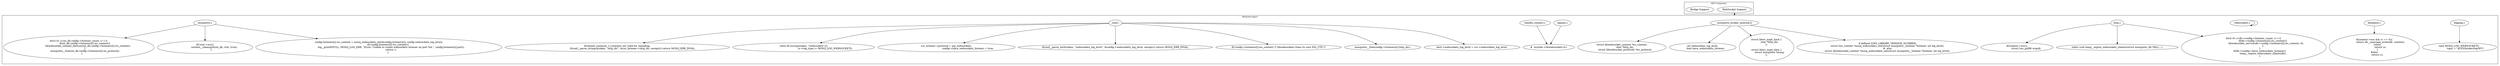 // Testing manually-constructing a simple digraph from the Make/config files.
digraph G {
	graph [fontsize=10 fontname="Verdana" compound=true];

	subgraph cluster_components {
		label="MQTT Components";
		"WebSocket Support";
		"Bridge Support";
	}

	subgraph cluster_ws {
		label="WebSocket Support";
		// Implementation in logging.c
		"logging.c" -> "case MOSQ_LOG_WEBSOCKETS: 
		topic = \"$SYS/broker/log/WS\";";

		// Implementation in database.c
		"database.c" -> "if(context->wsi && rc == 0){
		return db__message_write(db, context);
	}else{
		return rc;
	}
#else
	return rc;";

		// Implementation in websockets.c
		"websockets.c" -> "websockets.c";

		// Implementation in loop.c
		"loop.c" -> "static void temp__expire_websockets_clients(struct mosquitto_db *db){...}";
		"loop.c" -> "for(i=0; i<db->config->listener_count; i++){
			if(db->config->listeners[i].ws_context){
				libwebsocket_service(db->config->listeners[i].ws_context, 0);
			}
		}
		if(db->config->have_websockets_listener){
			temp__expire_websockets_clients(db);
		}";
		"loop.c" -> "if(context->wsi){
			struct lws_pollfd wspoll;";

		// Implementation in signals.c
		"signals.c" -> "#  include <libwebsockets.h>";

		// Implementation in .h
		"mosquitto_broker_internal.h" -> "struct libwebsocket_context *ws_context;
	char *http_dir;
	struct libwebsocket_protocols *ws_protocol;";
		"mosquitto_broker_internal.h" -> "int websockets_log_level;
	bool have_websockets_listener;";
		"mosquitto_broker_internal.h" -> "struct libws_mqtt_hack {
	char *http_dir;
};

struct libws_mqtt_data {
	struct mosquitto *mosq;
};";
		"mosquitto_broker_internal.h" -> "if defined (LWS_LIBRARY_VERSION_NUMBER)
struct lws_context *mosq_websockets_init(struct mosquitto__listener *listener, int log_level);
#  else
struct libwebsocket_context *mosq_websockets_init(struct mosquitto__listener *listener, int log_level);";

		// Implementation in conf.c
		"conf.c" -> "if(!config->listeners[i].ws_context) /* libwebsockets frees its own SSL_CTX */";
		"conf.c" -> "mosquitto__free(config->listeners[i].http_dir);";
		"conf.c" -> "dest->websockets_log_level = src->websockets_log_level;";
		"conf.c" -> "if(reload) continue; // Listeners not valid for reloading.
					if(conf__parse_string(&token, \"http_dir\", &cur_listener->http_dir, saveptr)) return MOSQ_ERR_INVAL;";
		"conf.c" -> "}else if(!strcmp(token, \"websockets\")){
							cr->log_type |= MOSQ_LOG_WEBSOCKETS;";
		"conf.c" -> "cur_listener->protocol = mp_websockets;
							config->have_websockets_listener = true;";
		"conf.c" -> "if(conf__parse_int(&token, \"websockets_log_level\", &config->websockets_log_level, saveptr)) return MOSQ_ERR_INVAL;";


		// Implementation in mosquitto.c
		"mosquitto.c" -> "config.listeners[i].ws_context = mosq_websockets_init(&config.listeners[i], config.websockets_log_level);
			if(!config.listeners[i].ws_context){
				log__printf(NULL, MOSQ_LOG_ERR, \"Error: Unable to create websockets listener on port %d.\", config.listeners[i].port);
				return 1;
			}";
		"mosquitto.c" -> "for(i=0; i<int_db.config->listener_count; i++){
		if(int_db.config->listeners[i].ws_context){
			libwebsocket_context_destroy(int_db.config->listeners[i].ws_context);
		}
		mosquitto__free(int_db.config->listeners[i].ws_protocol);
	}";
		"mosquitto.c" -> "if(!ctxt->wsi){
			context__cleanup(&int_db, ctxt, true);
		}";

		// Implementation in handle_connect.c
		"handle_connect.c" -> "#  include <libwebsockets.h>";
	}

	"WebSocket Support" -> "mosquitto_broker_internal.h" [lhead=cluster_ws];

}